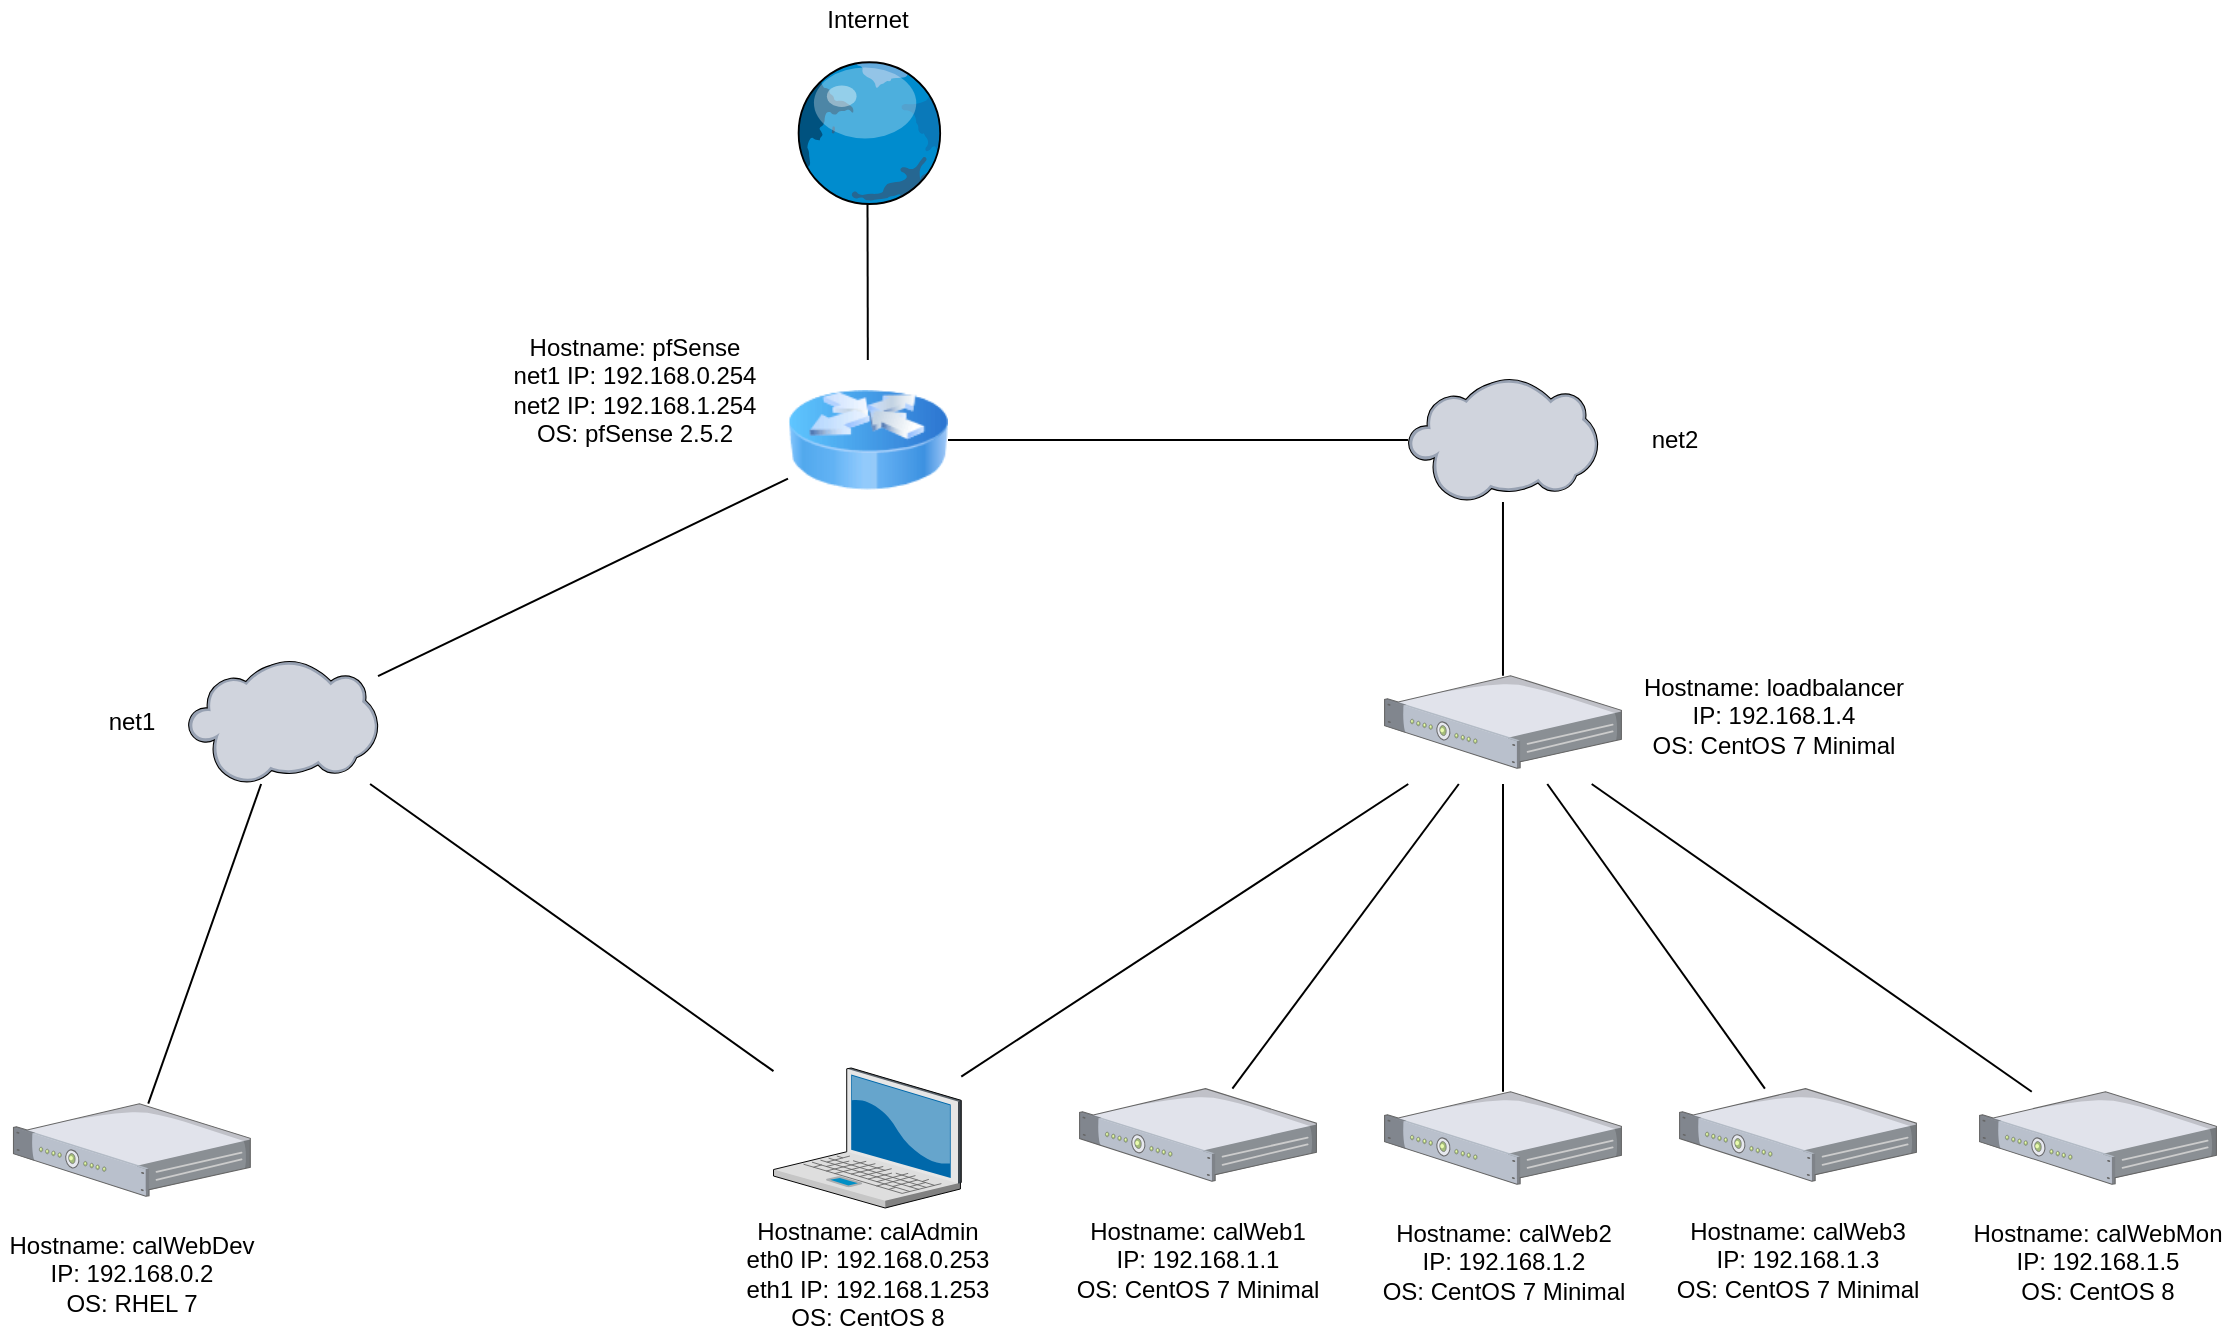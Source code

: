 <mxfile version="14.6.13" type="device"><diagram name="Page-1" id="822b0af5-4adb-64df-f703-e8dfc1f81529"><mxGraphModel dx="1422" dy="1669" grid="1" gridSize="10" guides="1" tooltips="1" connect="1" arrows="1" fold="1" page="1" pageScale="1" pageWidth="1100" pageHeight="850" background="none" math="0" shadow="0"><root><mxCell id="0"/><mxCell id="1" parent="0"/><mxCell id="_zKwkbWp1IxUWKGaEZtZ-1" value="" style="verticalLabelPosition=bottom;sketch=0;aspect=fixed;html=1;verticalAlign=top;strokeColor=none;align=center;outlineConnect=0;shape=mxgraph.citrix.globe;" parent="1" vertex="1"><mxGeometry x="512" y="-50" width="75.36" height="72" as="geometry"/></mxCell><mxCell id="_zKwkbWp1IxUWKGaEZtZ-2" value="Internet" style="text;html=1;strokeColor=none;fillColor=none;align=center;verticalAlign=middle;whiteSpace=wrap;rounded=0;" parent="1" vertex="1"><mxGeometry x="490" y="-80" width="120" height="20" as="geometry"/></mxCell><mxCell id="PFFRUv6Dgi2TRFeU7Wnx-15" style="edgeStyle=none;rounded=0;orthogonalLoop=1;jettySize=auto;html=1;endArrow=none;endFill=0;" edge="1" parent="1" source="_zKwkbWp1IxUWKGaEZtZ-6" target="PFFRUv6Dgi2TRFeU7Wnx-14"><mxGeometry relative="1" as="geometry"/></mxCell><mxCell id="_zKwkbWp1IxUWKGaEZtZ-6" value="" style="verticalLabelPosition=bottom;sketch=0;aspect=fixed;html=1;verticalAlign=top;strokeColor=none;align=center;outlineConnect=0;shape=mxgraph.citrix.cloud;" parent="1" vertex="1"><mxGeometry x="210" y="250" width="95" height="62" as="geometry"/></mxCell><mxCell id="_zKwkbWp1IxUWKGaEZtZ-9" value="net1" style="text;html=1;strokeColor=none;fillColor=none;align=center;verticalAlign=middle;whiteSpace=wrap;rounded=0;" parent="1" vertex="1"><mxGeometry x="121.94" y="271" width="120" height="20" as="geometry"/></mxCell><mxCell id="_zKwkbWp1IxUWKGaEZtZ-10" value="Hostname: loadbalancer&lt;br&gt;IP: 192.168.1.4&lt;br&gt;OS: CentOS 7 Minimal" style="text;html=1;strokeColor=none;fillColor=none;align=center;verticalAlign=middle;whiteSpace=wrap;rounded=0;" parent="1" vertex="1"><mxGeometry x="932.5" y="243" width="140" height="69" as="geometry"/></mxCell><mxCell id="_zKwkbWp1IxUWKGaEZtZ-14" style="rounded=0;orthogonalLoop=1;jettySize=auto;html=1;endArrow=none;endFill=0;" parent="1" source="_zKwkbWp1IxUWKGaEZtZ-13" target="_zKwkbWp1IxUWKGaEZtZ-6" edge="1"><mxGeometry relative="1" as="geometry"/></mxCell><mxCell id="PFFRUv6Dgi2TRFeU7Wnx-9" style="rounded=0;orthogonalLoop=1;jettySize=auto;html=1;endArrow=none;endFill=0;" edge="1" parent="1" source="_zKwkbWp1IxUWKGaEZtZ-13"><mxGeometry relative="1" as="geometry"><mxPoint x="820.133" y="312" as="targetPoint"/></mxGeometry></mxCell><mxCell id="_zKwkbWp1IxUWKGaEZtZ-13" value="" style="verticalLabelPosition=bottom;sketch=0;aspect=fixed;html=1;verticalAlign=top;strokeColor=none;align=center;outlineConnect=0;shape=mxgraph.citrix.laptop_2;" parent="1" vertex="1"><mxGeometry x="502.75" y="454" width="93.87" height="70" as="geometry"/></mxCell><mxCell id="_zKwkbWp1IxUWKGaEZtZ-15" value="Hostname: calAdmin&lt;br&gt;eth0 IP: 192.168.0.253&lt;br&gt;eth1 IP: 192.168.1.253&lt;br&gt;OS: CentOS 8" style="text;html=1;strokeColor=none;fillColor=none;align=center;verticalAlign=middle;whiteSpace=wrap;rounded=0;" parent="1" vertex="1"><mxGeometry x="485" y="530" width="130" height="54.31" as="geometry"/></mxCell><mxCell id="_zKwkbWp1IxUWKGaEZtZ-17" style="edgeStyle=none;rounded=0;orthogonalLoop=1;jettySize=auto;html=1;endArrow=none;endFill=0;" parent="1" source="_zKwkbWp1IxUWKGaEZtZ-16" target="_zKwkbWp1IxUWKGaEZtZ-6" edge="1"><mxGeometry relative="1" as="geometry"/></mxCell><mxCell id="_zKwkbWp1IxUWKGaEZtZ-16" value="" style="verticalLabelPosition=bottom;sketch=0;aspect=fixed;html=1;verticalAlign=top;strokeColor=none;align=center;outlineConnect=0;shape=mxgraph.citrix.1u_2u_server;" parent="1" vertex="1"><mxGeometry x="122.74" y="471.85" width="118.41" height="46.3" as="geometry"/></mxCell><mxCell id="_zKwkbWp1IxUWKGaEZtZ-18" value="Hostname: calWebDev&lt;br&gt;IP: 192.168.0.2&lt;br&gt;OS: RHEL 7" style="text;html=1;strokeColor=none;fillColor=none;align=center;verticalAlign=middle;whiteSpace=wrap;rounded=0;" parent="1" vertex="1"><mxGeometry x="116.94" y="530" width="130" height="54.31" as="geometry"/></mxCell><mxCell id="_zKwkbWp1IxUWKGaEZtZ-21" style="edgeStyle=none;rounded=0;orthogonalLoop=1;jettySize=auto;html=1;endArrow=none;endFill=0;" parent="1" source="_zKwkbWp1IxUWKGaEZtZ-19" edge="1"><mxGeometry relative="1" as="geometry"><mxPoint x="867.499" y="312" as="targetPoint"/></mxGeometry></mxCell><mxCell id="_zKwkbWp1IxUWKGaEZtZ-19" value="" style="verticalLabelPosition=bottom;sketch=0;aspect=fixed;html=1;verticalAlign=top;strokeColor=none;align=center;outlineConnect=0;shape=mxgraph.citrix.1u_2u_server;" parent="1" vertex="1"><mxGeometry x="808.29" y="465.85" width="118.41" height="46.3" as="geometry"/></mxCell><mxCell id="_zKwkbWp1IxUWKGaEZtZ-20" value="Hostname: calWeb2&lt;br&gt;IP: 192.168.1.2&lt;br&gt;OS: CentOS 7 Minimal" style="text;html=1;strokeColor=none;fillColor=none;align=center;verticalAlign=middle;whiteSpace=wrap;rounded=0;" parent="1" vertex="1"><mxGeometry x="802.5" y="524" width="130" height="54.31" as="geometry"/></mxCell><mxCell id="PFFRUv6Dgi2TRFeU7Wnx-11" style="edgeStyle=none;rounded=0;orthogonalLoop=1;jettySize=auto;html=1;endArrow=none;endFill=0;" edge="1" parent="1" source="PFFRUv6Dgi2TRFeU7Wnx-2"><mxGeometry relative="1" as="geometry"><mxPoint x="889.646" y="312" as="targetPoint"/></mxGeometry></mxCell><mxCell id="PFFRUv6Dgi2TRFeU7Wnx-2" value="" style="verticalLabelPosition=bottom;sketch=0;aspect=fixed;html=1;verticalAlign=top;strokeColor=none;align=center;outlineConnect=0;shape=mxgraph.citrix.1u_2u_server;" vertex="1" parent="1"><mxGeometry x="955.79" y="464.31" width="118.41" height="46.3" as="geometry"/></mxCell><mxCell id="PFFRUv6Dgi2TRFeU7Wnx-3" value="Hostname: calWeb3&lt;br&gt;IP: 192.168.1.3&lt;br&gt;OS: CentOS 7 Minimal" style="text;html=1;strokeColor=none;fillColor=none;align=center;verticalAlign=middle;whiteSpace=wrap;rounded=0;" vertex="1" parent="1"><mxGeometry x="950" y="522.46" width="130" height="54.31" as="geometry"/></mxCell><mxCell id="PFFRUv6Dgi2TRFeU7Wnx-10" style="edgeStyle=none;rounded=0;orthogonalLoop=1;jettySize=auto;html=1;endArrow=none;endFill=0;" edge="1" parent="1" source="PFFRUv6Dgi2TRFeU7Wnx-4"><mxGeometry relative="1" as="geometry"><mxPoint x="845.408" y="312" as="targetPoint"/></mxGeometry></mxCell><mxCell id="PFFRUv6Dgi2TRFeU7Wnx-4" value="" style="verticalLabelPosition=bottom;sketch=0;aspect=fixed;html=1;verticalAlign=top;strokeColor=none;align=center;outlineConnect=0;shape=mxgraph.citrix.1u_2u_server;" vertex="1" parent="1"><mxGeometry x="655.79" y="464.31" width="118.41" height="46.3" as="geometry"/></mxCell><mxCell id="PFFRUv6Dgi2TRFeU7Wnx-5" value="Hostname: calWeb1&lt;br&gt;IP: 192.168.1.1&lt;br&gt;OS: CentOS 7 Minimal" style="text;html=1;strokeColor=none;fillColor=none;align=center;verticalAlign=middle;whiteSpace=wrap;rounded=0;" vertex="1" parent="1"><mxGeometry x="650" y="522.46" width="130" height="54.31" as="geometry"/></mxCell><mxCell id="PFFRUv6Dgi2TRFeU7Wnx-12" style="edgeStyle=none;rounded=0;orthogonalLoop=1;jettySize=auto;html=1;endArrow=none;endFill=0;" edge="1" parent="1" source="PFFRUv6Dgi2TRFeU7Wnx-7"><mxGeometry relative="1" as="geometry"><mxPoint x="911.838" y="312" as="targetPoint"/></mxGeometry></mxCell><mxCell id="PFFRUv6Dgi2TRFeU7Wnx-7" value="" style="verticalLabelPosition=bottom;sketch=0;aspect=fixed;html=1;verticalAlign=top;strokeColor=none;align=center;outlineConnect=0;shape=mxgraph.citrix.1u_2u_server;" vertex="1" parent="1"><mxGeometry x="1105.79" y="465.85" width="118.41" height="46.3" as="geometry"/></mxCell><mxCell id="PFFRUv6Dgi2TRFeU7Wnx-8" value="Hostname: calWebMon&lt;br&gt;IP: 192.168.1.5&lt;br&gt;OS: CentOS 8" style="text;html=1;strokeColor=none;fillColor=none;align=center;verticalAlign=middle;whiteSpace=wrap;rounded=0;" vertex="1" parent="1"><mxGeometry x="1100" y="524" width="130" height="54.31" as="geometry"/></mxCell><mxCell id="PFFRUv6Dgi2TRFeU7Wnx-17" style="edgeStyle=none;rounded=0;orthogonalLoop=1;jettySize=auto;html=1;endArrow=none;endFill=0;" edge="1" parent="1" source="PFFRUv6Dgi2TRFeU7Wnx-14" target="_zKwkbWp1IxUWKGaEZtZ-1"><mxGeometry relative="1" as="geometry"/></mxCell><mxCell id="PFFRUv6Dgi2TRFeU7Wnx-14" value="" style="image;html=1;image=img/lib/clip_art/networking/Router_Icon_128x128.png" vertex="1" parent="1"><mxGeometry x="510" y="100" width="80" height="80" as="geometry"/></mxCell><mxCell id="PFFRUv6Dgi2TRFeU7Wnx-22" style="edgeStyle=none;rounded=0;orthogonalLoop=1;jettySize=auto;html=1;endArrow=none;endFill=0;" edge="1" parent="1" source="PFFRUv6Dgi2TRFeU7Wnx-18" target="PFFRUv6Dgi2TRFeU7Wnx-20"><mxGeometry relative="1" as="geometry"/></mxCell><mxCell id="PFFRUv6Dgi2TRFeU7Wnx-18" value="" style="verticalLabelPosition=bottom;sketch=0;aspect=fixed;html=1;verticalAlign=top;strokeColor=none;align=center;outlineConnect=0;shape=mxgraph.citrix.1u_2u_server;" vertex="1" parent="1"><mxGeometry x="808.29" y="257.85" width="118.41" height="46.3" as="geometry"/></mxCell><mxCell id="PFFRUv6Dgi2TRFeU7Wnx-19" value="Hostname: pfSense&lt;br&gt;net1 IP: 192.168.0.254&lt;br&gt;net2 IP: 192.168.1.254&lt;br&gt;OS: pfSense 2.5.2" style="text;html=1;align=center;verticalAlign=middle;resizable=0;points=[];autosize=1;strokeColor=none;" vertex="1" parent="1"><mxGeometry x="362.75" y="85" width="140" height="60" as="geometry"/></mxCell><mxCell id="PFFRUv6Dgi2TRFeU7Wnx-23" style="edgeStyle=none;rounded=0;orthogonalLoop=1;jettySize=auto;html=1;endArrow=none;endFill=0;" edge="1" parent="1" source="PFFRUv6Dgi2TRFeU7Wnx-20" target="PFFRUv6Dgi2TRFeU7Wnx-14"><mxGeometry relative="1" as="geometry"/></mxCell><mxCell id="PFFRUv6Dgi2TRFeU7Wnx-20" value="" style="verticalLabelPosition=bottom;sketch=0;aspect=fixed;html=1;verticalAlign=top;strokeColor=none;align=center;outlineConnect=0;shape=mxgraph.citrix.cloud;" vertex="1" parent="1"><mxGeometry x="819.99" y="109" width="95" height="62" as="geometry"/></mxCell><mxCell id="PFFRUv6Dgi2TRFeU7Wnx-21" value="net2" style="text;html=1;align=center;verticalAlign=middle;resizable=0;points=[];autosize=1;strokeColor=none;" vertex="1" parent="1"><mxGeometry x="932.5" y="130" width="40" height="20" as="geometry"/></mxCell></root></mxGraphModel></diagram></mxfile>